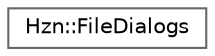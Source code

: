 digraph "Graphical Class Hierarchy"
{
 // LATEX_PDF_SIZE
  bgcolor="transparent";
  edge [fontname=Helvetica,fontsize=10,labelfontname=Helvetica,labelfontsize=10];
  node [fontname=Helvetica,fontsize=10,shape=box,height=0.2,width=0.4];
  rankdir="LR";
  Node0 [label="Hzn::FileDialogs",height=0.2,width=0.4,color="grey40", fillcolor="white", style="filled",URL="$class_hzn_1_1_file_dialogs.html",tooltip=" "];
}
